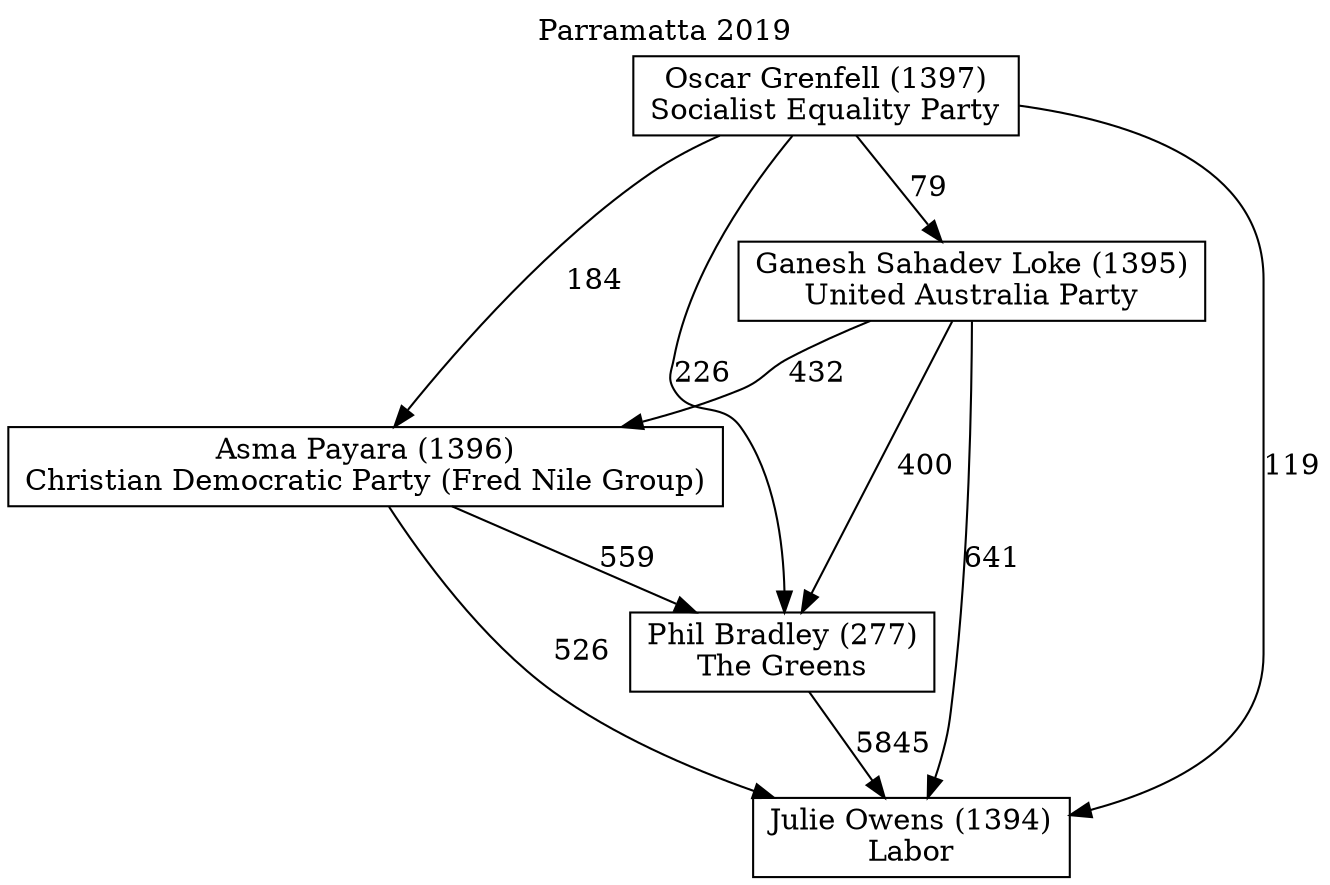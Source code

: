 // House preference flow
digraph "Julie Owens (1394)_Parramatta_2019" {
	graph [label="Parramatta 2019" labelloc=t mclimit=10]
	node [shape=box]
	"Asma Payara (1396)" [label="Asma Payara (1396)
Christian Democratic Party (Fred Nile Group)"]
	"Ganesh Sahadev Loke (1395)" [label="Ganesh Sahadev Loke (1395)
United Australia Party"]
	"Julie Owens (1394)" [label="Julie Owens (1394)
Labor"]
	"Oscar Grenfell (1397)" [label="Oscar Grenfell (1397)
Socialist Equality Party"]
	"Phil Bradley (277)" [label="Phil Bradley (277)
The Greens"]
	"Asma Payara (1396)" -> "Julie Owens (1394)" [label=526]
	"Asma Payara (1396)" -> "Phil Bradley (277)" [label=559]
	"Ganesh Sahadev Loke (1395)" -> "Asma Payara (1396)" [label=432]
	"Ganesh Sahadev Loke (1395)" -> "Julie Owens (1394)" [label=641]
	"Ganesh Sahadev Loke (1395)" -> "Phil Bradley (277)" [label=400]
	"Oscar Grenfell (1397)" -> "Asma Payara (1396)" [label=184]
	"Oscar Grenfell (1397)" -> "Ganesh Sahadev Loke (1395)" [label=79]
	"Oscar Grenfell (1397)" -> "Julie Owens (1394)" [label=119]
	"Oscar Grenfell (1397)" -> "Phil Bradley (277)" [label=226]
	"Phil Bradley (277)" -> "Julie Owens (1394)" [label=5845]
}
